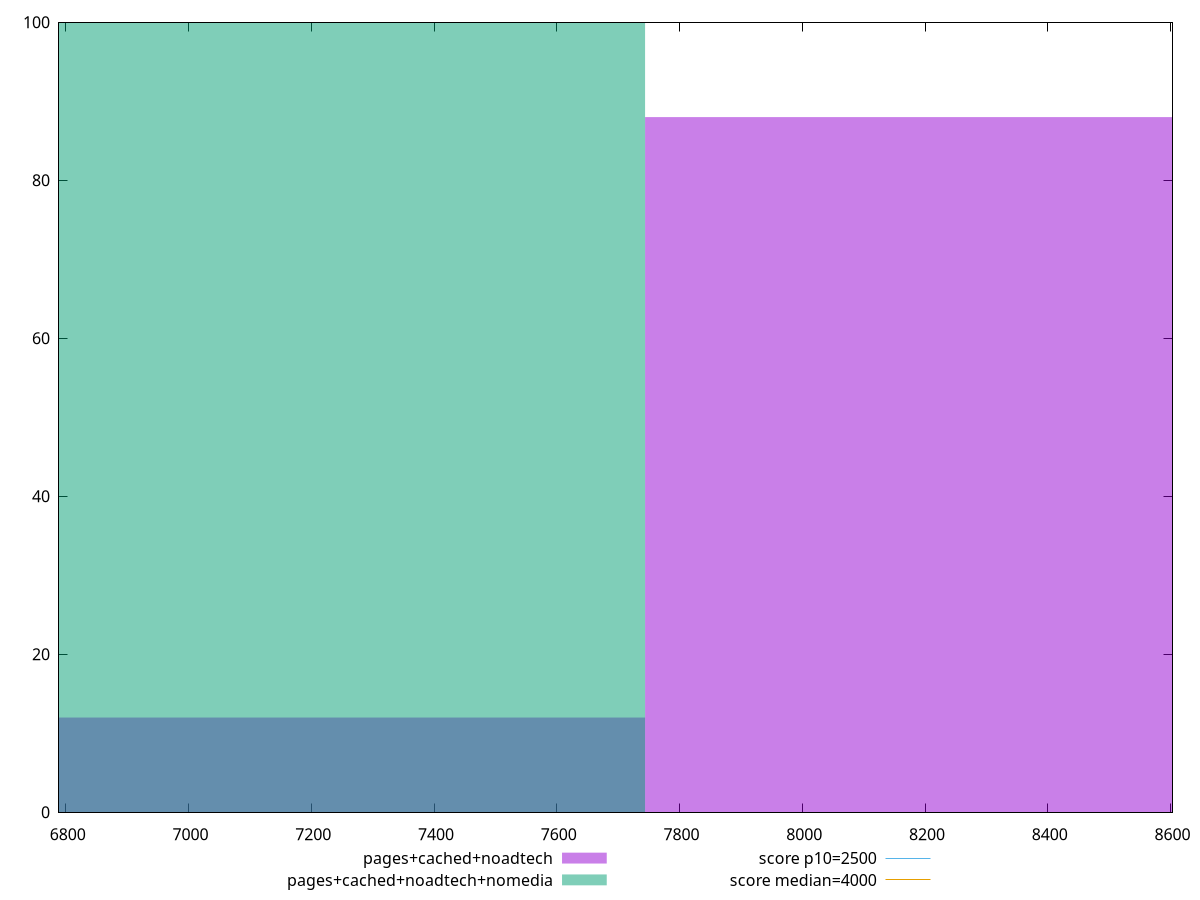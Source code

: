 reset

$pagesCachedNoadtech <<EOF
8260.112395755825 88
7227.598346286347 12
EOF

$pagesCachedNoadtechNomedia <<EOF
7227.598346286347 100
EOF

set key outside below
set boxwidth 1032.514049469478
set xrange [6788.971499999998:8603.185999999998]
set yrange [0:100]
set trange [0:100]
set style fill transparent solid 0.5 noborder

set parametric
set terminal svg size 640, 500 enhanced background rgb 'white'
set output "report_00026_2021-02-22T21:38:55.199Z/largest-contentful-paint/comparison/histogram/2_vs_3.svg"

plot $pagesCachedNoadtech title "pages+cached+noadtech" with boxes, \
     $pagesCachedNoadtechNomedia title "pages+cached+noadtech+nomedia" with boxes, \
     2500,t title "score p10=2500", \
     4000,t title "score median=4000"

reset
